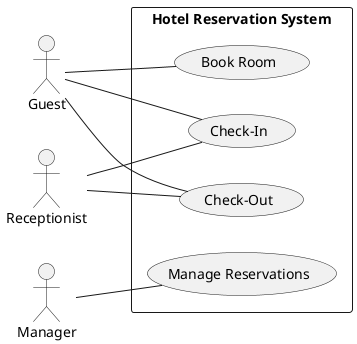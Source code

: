 @startuml HotelReservationDiagram
left to right direction

actor "Guest" as guest
actor "Receptionist" as receptionist
actor "Manager" as manager

rectangle "Hotel Reservation System" {
  usecase "Book Room" as bookRoom
  usecase "Check-In" as checkIn
  usecase "Check-Out" as checkOut
  usecase "Manage Reservations" as manageReservations

  guest -- bookRoom
  guest -- checkIn
  guest -- checkOut
  receptionist -- checkIn
  receptionist -- checkOut
  manager -- manageReservations
}
@enduml
